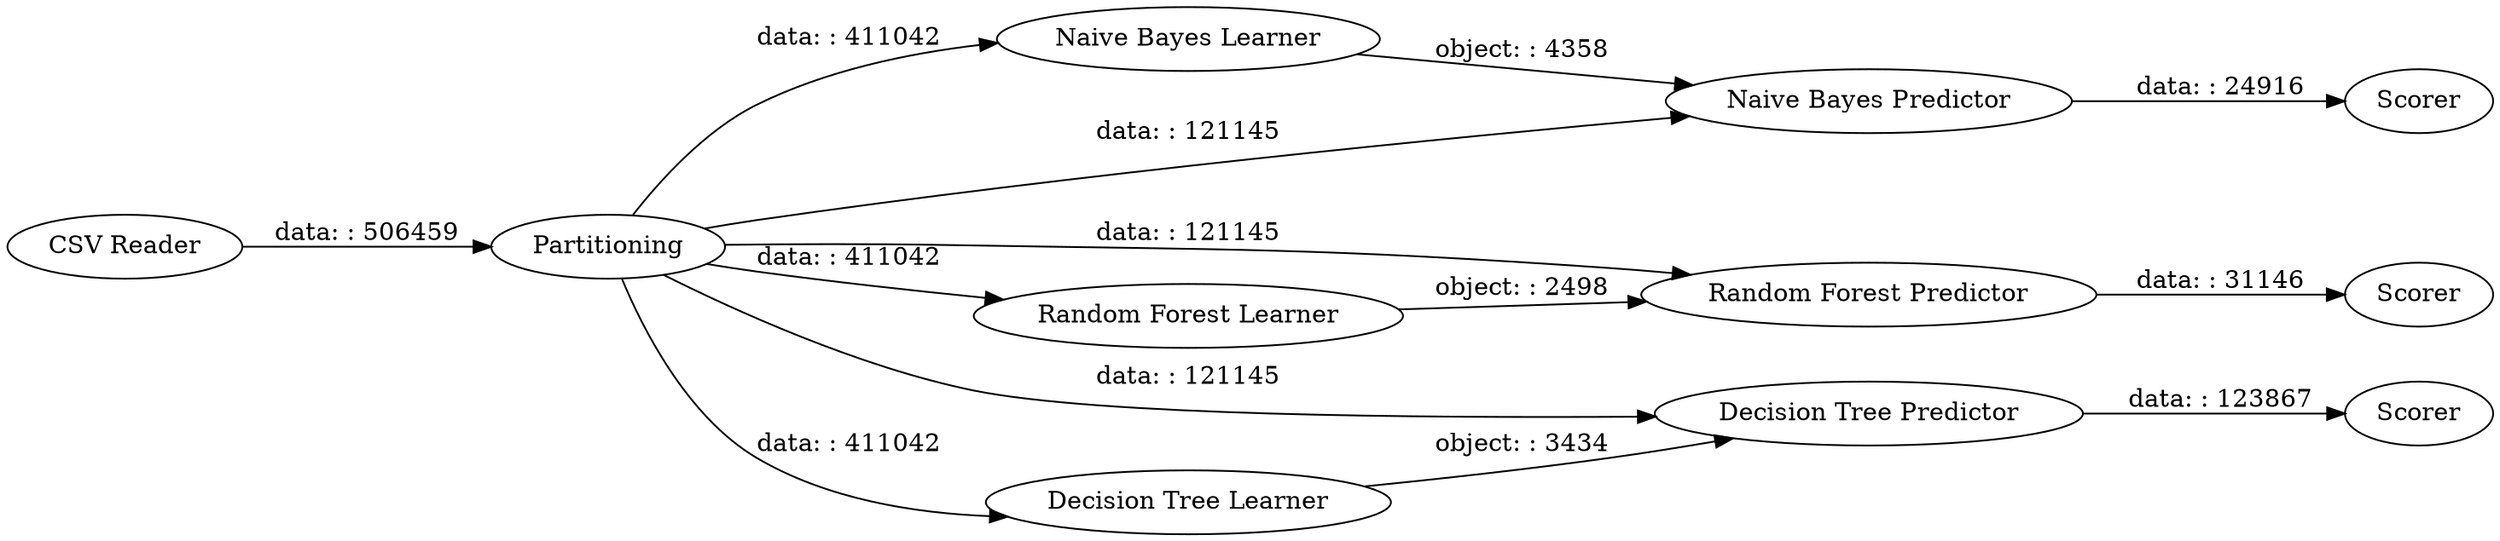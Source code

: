 digraph {
	"-7898212124233811618_9" [label="Naive Bayes Learner"]
	"-7898212124233811618_10" [label="Naive Bayes Predictor"]
	"-7898212124233811618_4" [label="Decision Tree Predictor"]
	"-7898212124233811618_1" [label="CSV Reader"]
	"-7898212124233811618_5" [label=Scorer]
	"-7898212124233811618_8" [label="Random Forest Predictor"]
	"-7898212124233811618_6" [label=Scorer]
	"-7898212124233811618_7" [label="Random Forest Learner"]
	"-7898212124233811618_11" [label=Scorer]
	"-7898212124233811618_3" [label="Decision Tree Learner"]
	"-7898212124233811618_2" [label=Partitioning]
	"-7898212124233811618_3" -> "-7898212124233811618_4" [label="object: : 3434"]
	"-7898212124233811618_9" -> "-7898212124233811618_10" [label="object: : 4358"]
	"-7898212124233811618_2" -> "-7898212124233811618_3" [label="data: : 411042"]
	"-7898212124233811618_10" -> "-7898212124233811618_11" [label="data: : 24916"]
	"-7898212124233811618_2" -> "-7898212124233811618_7" [label="data: : 411042"]
	"-7898212124233811618_2" -> "-7898212124233811618_9" [label="data: : 411042"]
	"-7898212124233811618_2" -> "-7898212124233811618_10" [label="data: : 121145"]
	"-7898212124233811618_7" -> "-7898212124233811618_8" [label="object: : 2498"]
	"-7898212124233811618_2" -> "-7898212124233811618_4" [label="data: : 121145"]
	"-7898212124233811618_4" -> "-7898212124233811618_5" [label="data: : 123867"]
	"-7898212124233811618_8" -> "-7898212124233811618_6" [label="data: : 31146"]
	"-7898212124233811618_2" -> "-7898212124233811618_8" [label="data: : 121145"]
	"-7898212124233811618_1" -> "-7898212124233811618_2" [label="data: : 506459"]
	rankdir=LR
}
